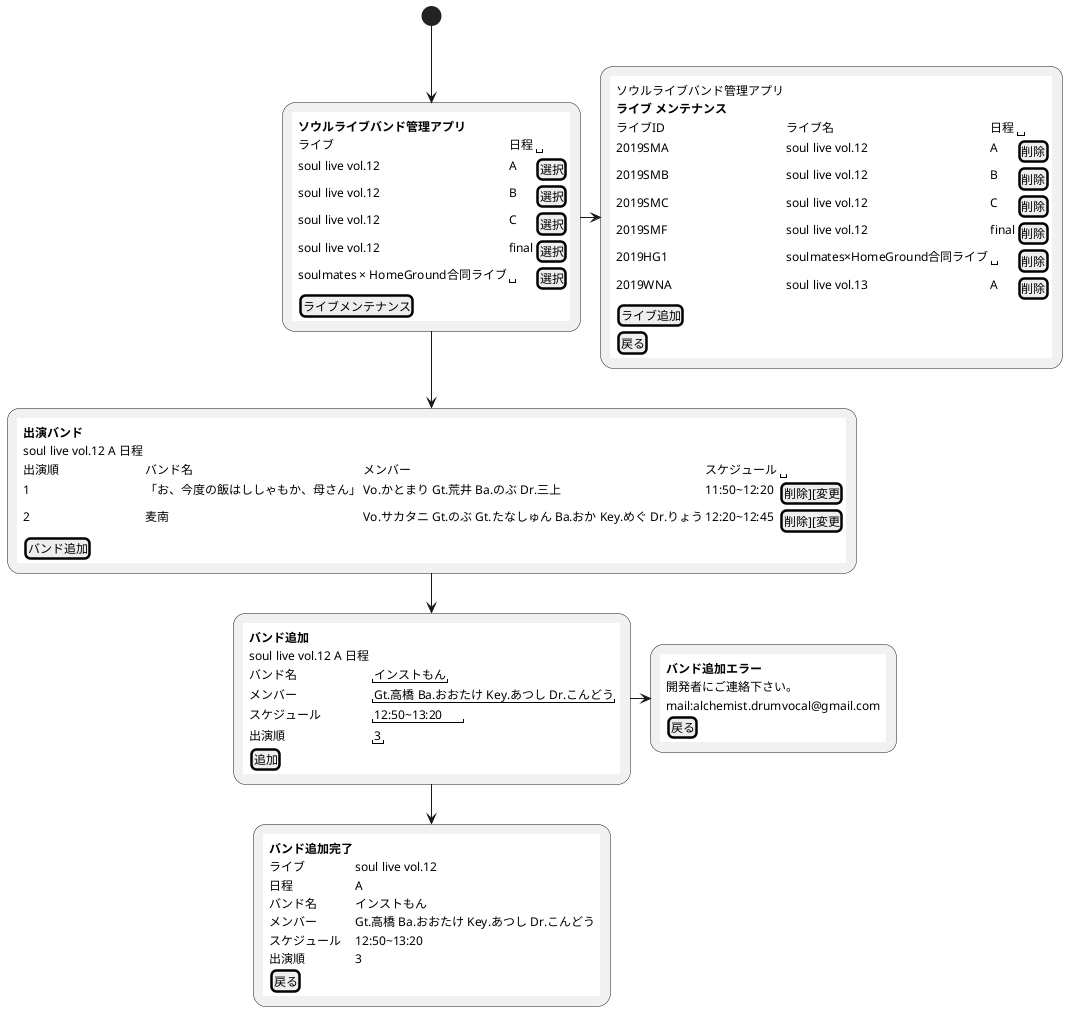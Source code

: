 @startuml name
(*) -->"
{{
    salt
    {
        <b>ソウルライブバンド管理アプリ
        ライブ|日程|""
        soul live vol.12|A|[選択]
        soul live vol.12|B|[選択]
        soul live vol.12|C|[選択]
        soul live vol.12|final|[選択]
        soulmates × HomeGround合同ライブ|""|[選択]
        [ライブメンテナンス]
    }
}}
" as home

home -down->"
{{
    salt
    {
        <b>出演バンド
        soul live vol.12 A 日程
        出演順|バンド名|メンバー|スケジュール|""
        1|「お、今度の飯はししゃもか、母さん」|Vo.かとまり Gt.荒井 Ba.のぶ Dr.三上|11:50~12:20|[削除][変更]
        2|麦南|Vo.サカタニ Gt.のぶ Gt.たなしゅん Ba.おか Key.めぐ Dr.りょう|12:20~12:45|[削除][変更]
        [バンド追加]
    }
}}
" as show_band

show_band -down->"
{{
    salt
    {
        <b>バンド追加
        soul live vol.12 A 日程
        バンド名|"インストもん"
        メンバー|"Gt.高橋 Ba.おおたけ Key.あつし Dr.こんどう"
        スケジュール|"12:50~13:20"
        出演順|"3"
        [追加]
    }
}}
" as insert_band

insert_band -down->"
{{
    salt
    {
        <b>バンド追加完了
        ライブ|soul live vol.12
        日程|A
        バンド名|インストもん
        メンバー|Gt.高橋 Ba.おおたけ Key.あつし Dr.こんどう
        スケジュール|12:50~13:20
        出演順|3
        [戻る]
    }
}}
" as succsess_insert_band

insert_band -right->"
{{
    salt
    {
        <b>バンド追加エラー
        開発者にご連絡下さい。
        mail:alchemist.drumvocal@gmail.com
        [戻る]
    }
}}
" as error_insert_band

home -right->"
{{
    salt
    {
        ソウルライブバンド管理アプリ
        <b>ライブ メンテナンス
        ライブID|ライブ名|日程|""
        2019SMA|soul live vol.12|A|[削除]
        2019SMB|soul live vol.12|B|[削除]
        2019SMC|soul live vol.12|C|[削除]
        2019SMF|soul live vol.12|final|[削除]
        2019HG1|soulmates×HomeGround合同ライブ|""|[削除]
        2019WNA|soul live vol.13|A|[削除]
        [ライブ追加]
        [戻る]
    }
}}
" as live_mentenance
@enduml